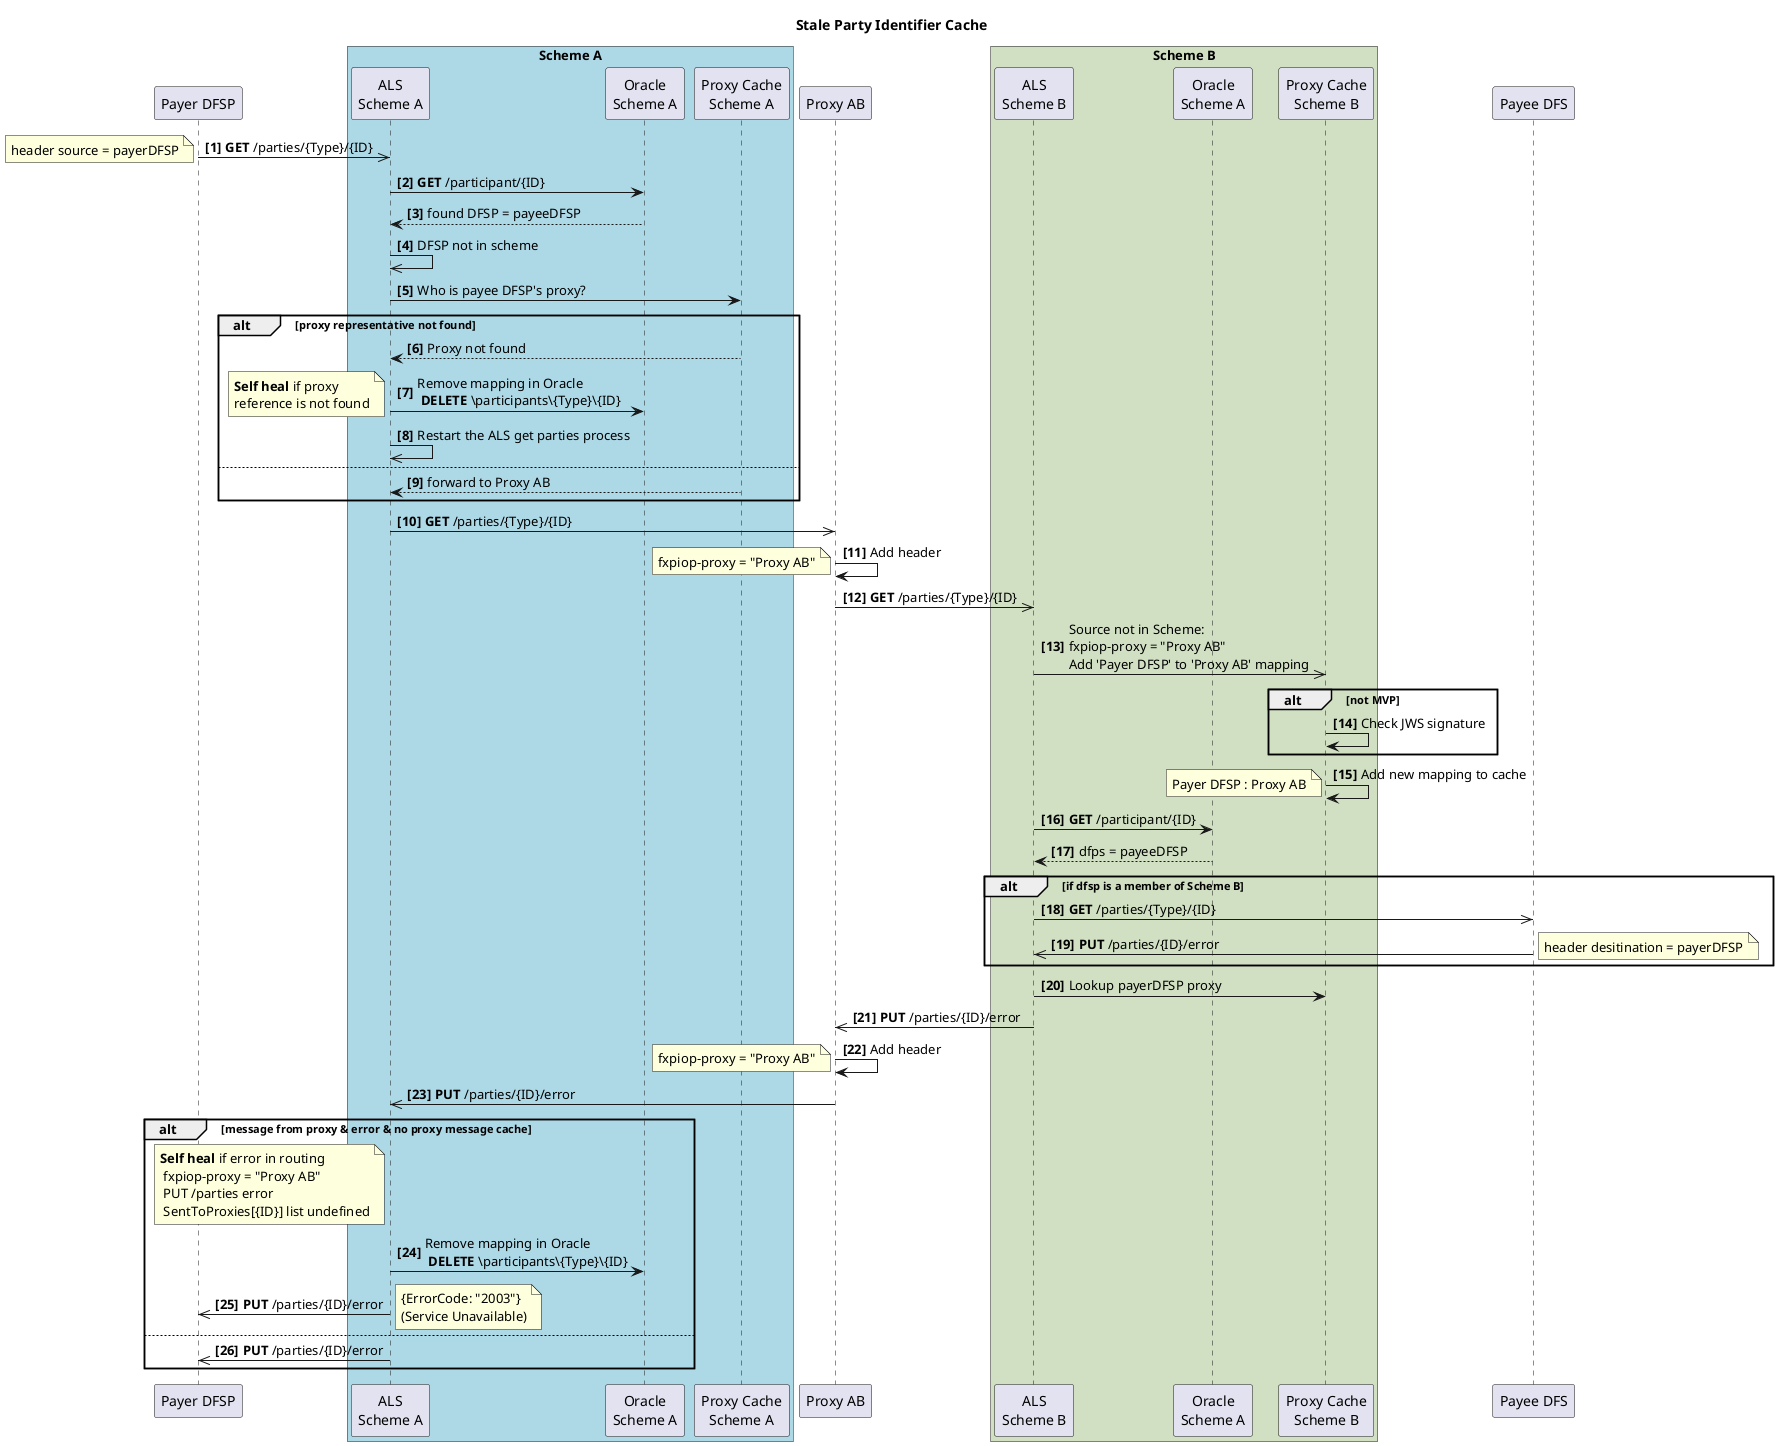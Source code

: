 @startuml Interscheme-StalePartyIdentifierCache

title Stale Party Identifier Cache

participant "Payer DFSP" as payerDFSP
box "Scheme A" #LightBlue
    participant "ALS\nScheme A" as ALS_A
    participant "Oracle\nScheme A" as Oracle_A
    participant "Proxy Cache\nScheme A" as pc_A    
end box
participant "Proxy AB" as xnp
box "Scheme B" #d1e0c3
    participant "ALS\nScheme B" as ALS_B
    participant "Oracle\nScheme A" as Oracle_B
    participant "Proxy Cache\nScheme B" as pc_B    
end box
participant "Payee DFS" as payeeDFSP

autonumber 1 "<b>[0]"

payerDFSP ->> ALS_A: **GET** /parties/{Type}/{ID}
note left
 header source = payerDFSP
end note

  ALS_A-> Oracle_A: **GET** /participant/{ID}
  Oracle_A--> ALS_A: found DFSP = payeeDFSP
  ALS_A ->> ALS_A: DFSP not in scheme
  ALS_A -> pc_A: Who is payee DFSP's proxy?
  alt proxy representative not found
  pc_A --> ALS_A: Proxy not found
  ALS_A -> Oracle_A: Remove mapping in Oracle\n **DELETE** \participants\{Type}\{ID} 
  note left
  **Self heal** if proxy 
  reference is not found
  end note
  ALS_A ->> ALS_A: Restart the ALS get parties process
  else
  pc_A --> ALS_A: forward to Proxy AB
  end

  ALS_A ->> xnp: **GET** /parties/{Type}/{ID}
    xnp->xnp: Add header
    note left
    fxpiop-proxy = "Proxy AB"
    end note

  xnp ->> ALS_B: **GET** /parties/{Type}/{ID}  
  ALS_B ->> pc_B: Source not in Scheme: \nfxpiop-proxy = "Proxy AB"\nAdd 'Payer DFSP' to 'Proxy AB' mapping
alt not MVP
  pc_B -> pc_B: Check JWS signature
end
  pc_B -> pc_B: Add new mapping to cache
note left
Payer DFSP : Proxy AB
end note        
ALS_B-> Oracle_B: **GET** /participant/{ID}
  Oracle_B--> ALS_B: dfps = payeeDFSP
 alt if dfsp is a member of Scheme B
  ALS_B ->> payeeDFSP: **GET** /parties/{Type}/{ID}
  payeeDFSP ->> ALS_B: **PUT** /parties/{ID}/error
  note right
   header desitination = payerDFSP
  end note
  end
  ALS_B -> pc_B: Lookup payerDFSP proxy
  ALS_B ->> xnp: **PUT** /parties/{ID}/error
  xnp->xnp: Add header
    note left
    fxpiop-proxy = "Proxy AB"
    end note
  xnp ->> ALS_A: **PUT** /parties/{ID}/error
  alt message from proxy & error & no proxy message cache
  note left ALS_A
   **Self heal** if error in routing
    fxpiop-proxy = "Proxy AB"
    PUT /parties error
    SentToProxies[{ID}] list undefined
  end note
  ALS_A -> Oracle_A: Remove mapping in Oracle\n **DELETE** \participants\{Type}\{ID} 
  ALS_A ->> payerDFSP: **PUT** /parties/{ID}/error
  note right 
  {ErrorCode: "2003"} 
  (Service Unavailable)
  end note
  else
  ALS_A->>payerDFSP: **PUT** /parties/{ID}/error
end

@enduml